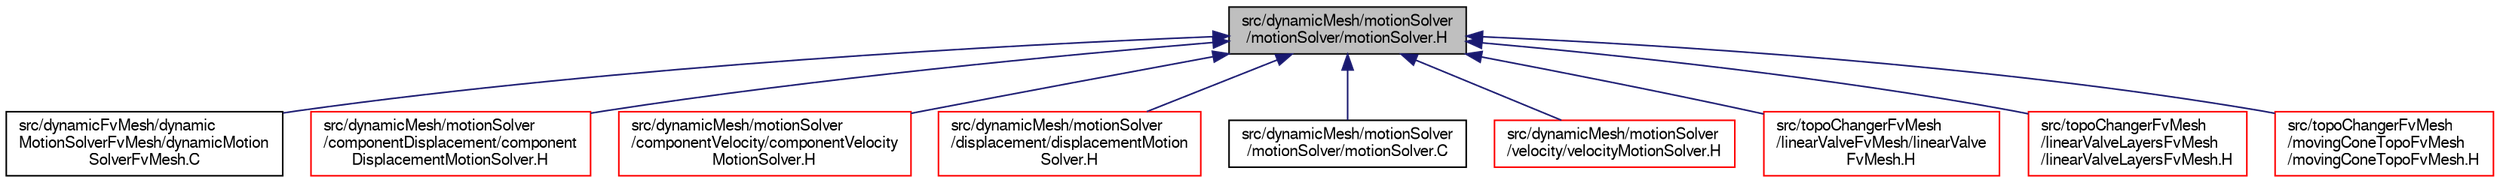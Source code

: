 digraph "src/dynamicMesh/motionSolver/motionSolver/motionSolver.H"
{
  bgcolor="transparent";
  edge [fontname="FreeSans",fontsize="10",labelfontname="FreeSans",labelfontsize="10"];
  node [fontname="FreeSans",fontsize="10",shape=record];
  Node132 [label="src/dynamicMesh/motionSolver\l/motionSolver/motionSolver.H",height=0.2,width=0.4,color="black", fillcolor="grey75", style="filled", fontcolor="black"];
  Node132 -> Node133 [dir="back",color="midnightblue",fontsize="10",style="solid",fontname="FreeSans"];
  Node133 [label="src/dynamicFvMesh/dynamic\lMotionSolverFvMesh/dynamicMotion\lSolverFvMesh.C",height=0.2,width=0.4,color="black",URL="$a00263.html"];
  Node132 -> Node134 [dir="back",color="midnightblue",fontsize="10",style="solid",fontname="FreeSans"];
  Node134 [label="src/dynamicMesh/motionSolver\l/componentDisplacement/component\lDisplacementMotionSolver.H",height=0.2,width=0.4,color="red",URL="$a00608.html"];
  Node132 -> Node138 [dir="back",color="midnightblue",fontsize="10",style="solid",fontname="FreeSans"];
  Node138 [label="src/dynamicMesh/motionSolver\l/componentVelocity/componentVelocity\lMotionSolver.H",height=0.2,width=0.4,color="red",URL="$a00614.html"];
  Node132 -> Node144 [dir="back",color="midnightblue",fontsize="10",style="solid",fontname="FreeSans"];
  Node144 [label="src/dynamicMesh/motionSolver\l/displacement/displacementMotion\lSolver.H",height=0.2,width=0.4,color="red",URL="$a00620.html"];
  Node132 -> Node160 [dir="back",color="midnightblue",fontsize="10",style="solid",fontname="FreeSans"];
  Node160 [label="src/dynamicMesh/motionSolver\l/motionSolver/motionSolver.C",height=0.2,width=0.4,color="black",URL="$a00623.html"];
  Node132 -> Node161 [dir="back",color="midnightblue",fontsize="10",style="solid",fontname="FreeSans"];
  Node161 [label="src/dynamicMesh/motionSolver\l/velocity/velocityMotionSolver.H",height=0.2,width=0.4,color="red",URL="$a00632.html"];
  Node132 -> Node166 [dir="back",color="midnightblue",fontsize="10",style="solid",fontname="FreeSans"];
  Node166 [label="src/topoChangerFvMesh\l/linearValveFvMesh/linearValve\lFvMesh.H",height=0.2,width=0.4,color="red",URL="$a16760.html"];
  Node132 -> Node168 [dir="back",color="midnightblue",fontsize="10",style="solid",fontname="FreeSans"];
  Node168 [label="src/topoChangerFvMesh\l/linearValveLayersFvMesh\l/linearValveLayersFvMesh.H",height=0.2,width=0.4,color="red",URL="$a16766.html"];
  Node132 -> Node170 [dir="back",color="midnightblue",fontsize="10",style="solid",fontname="FreeSans"];
  Node170 [label="src/topoChangerFvMesh\l/movingConeTopoFvMesh\l/movingConeTopoFvMesh.H",height=0.2,width=0.4,color="red",URL="$a16778.html"];
}
